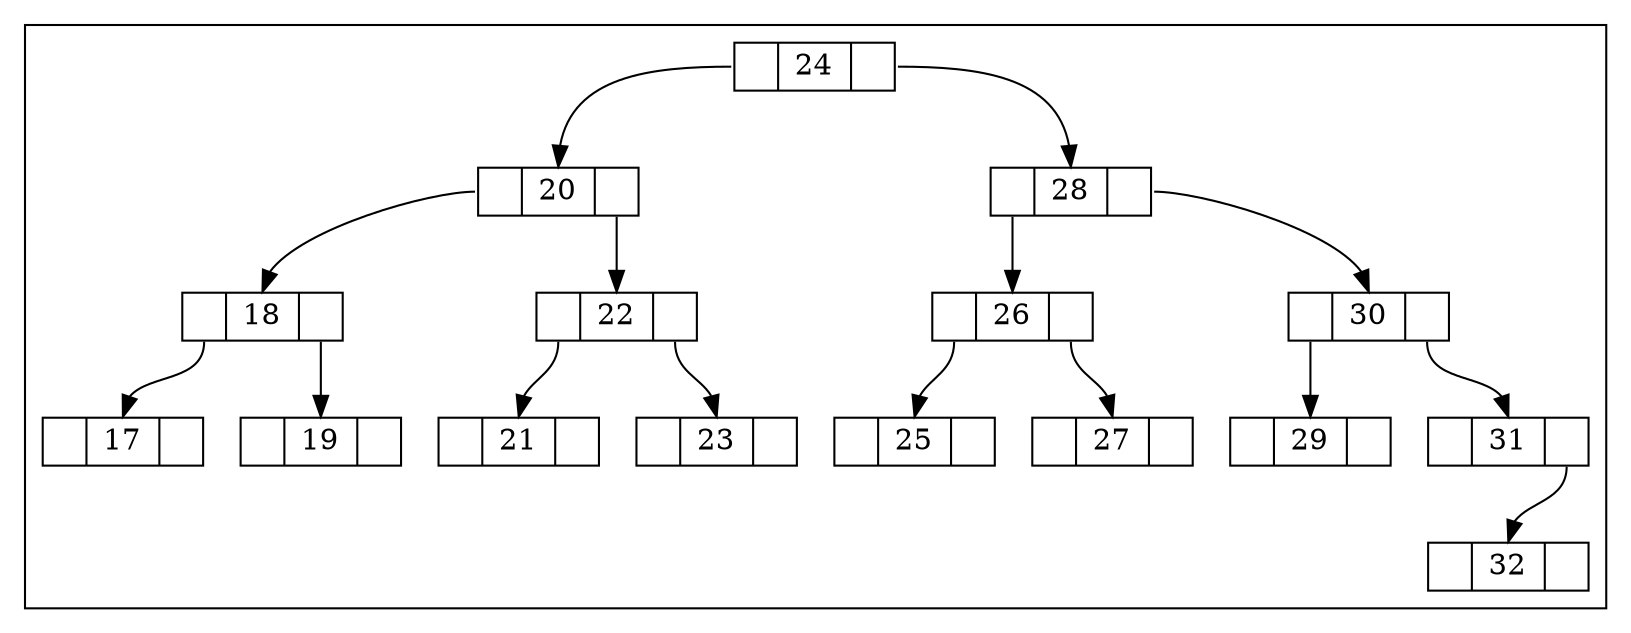 digraph G {
	node [shape = record,height=.1];
	subgraph cluster1 {
		label = ""
		fontsize = 18
		fontcolor = blue
		a1 [label="<l> | {<c> 24} | <r> "]
		a2 [label="<l> | {<c> 20} | <r> "]
		a3 [label="<l> | {<c> 18} | <r> "]
		a4 [label="<l> | {<c> 17} | <r> "]
		a5 [label="<l> | {<c> 19} | <r> "]
		a6 [label="<l> | {<c> 22} | <r> "]
		a7 [label="<l> | {<c> 21} | <r> "]
		a8 [label="<l> | {<c> 23} | <r> "]
		a9 [label="<l> | {<c> 28} | <r> "]
		a10 [label="<l> | {<c> 26} | <r> "]
		a11 [label="<l> | {<c> 25} | <r> "]
		a12 [label="<l> | {<c> 27} | <r> "]
		a13 [label="<l> | {<c> 30} | <r> "]
		a14 [label="<l> | {<c> 29} | <r> "]
		a15 [label="<l> | {<c> 31} | <r> "]
		a16 [label="<l> | {<c> 32} | <r> "]
		a1:l -> a2:c
		a2:l -> a3:c
		a3:l -> a4:c
		a3:r -> a5:c
		a2:r -> a6:c
		a6:l -> a7:c
		a6:r -> a8:c
		a1:r -> a9:c
		a9:l -> a10:c
		a10:l -> a11:c
		a10:r -> a12:c
		a9:r -> a13:c
		a13:l -> a14:c
		a13:r -> a15:c
		a15:r -> a16:c
	}
}
